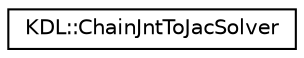 digraph G
{
  edge [fontname="Helvetica",fontsize="10",labelfontname="Helvetica",labelfontsize="10"];
  node [fontname="Helvetica",fontsize="10",shape=record];
  rankdir=LR;
  Node1 [label="KDL::ChainJntToJacSolver",height=0.2,width=0.4,color="black", fillcolor="white", style="filled",URL="$d2/d71/classKDL_1_1ChainJntToJacSolver.html",tooltip="Class to calculate the jacobian of a general KDL::Chain, it is used by other solvers. It should not be used outside of KDL."];
}

